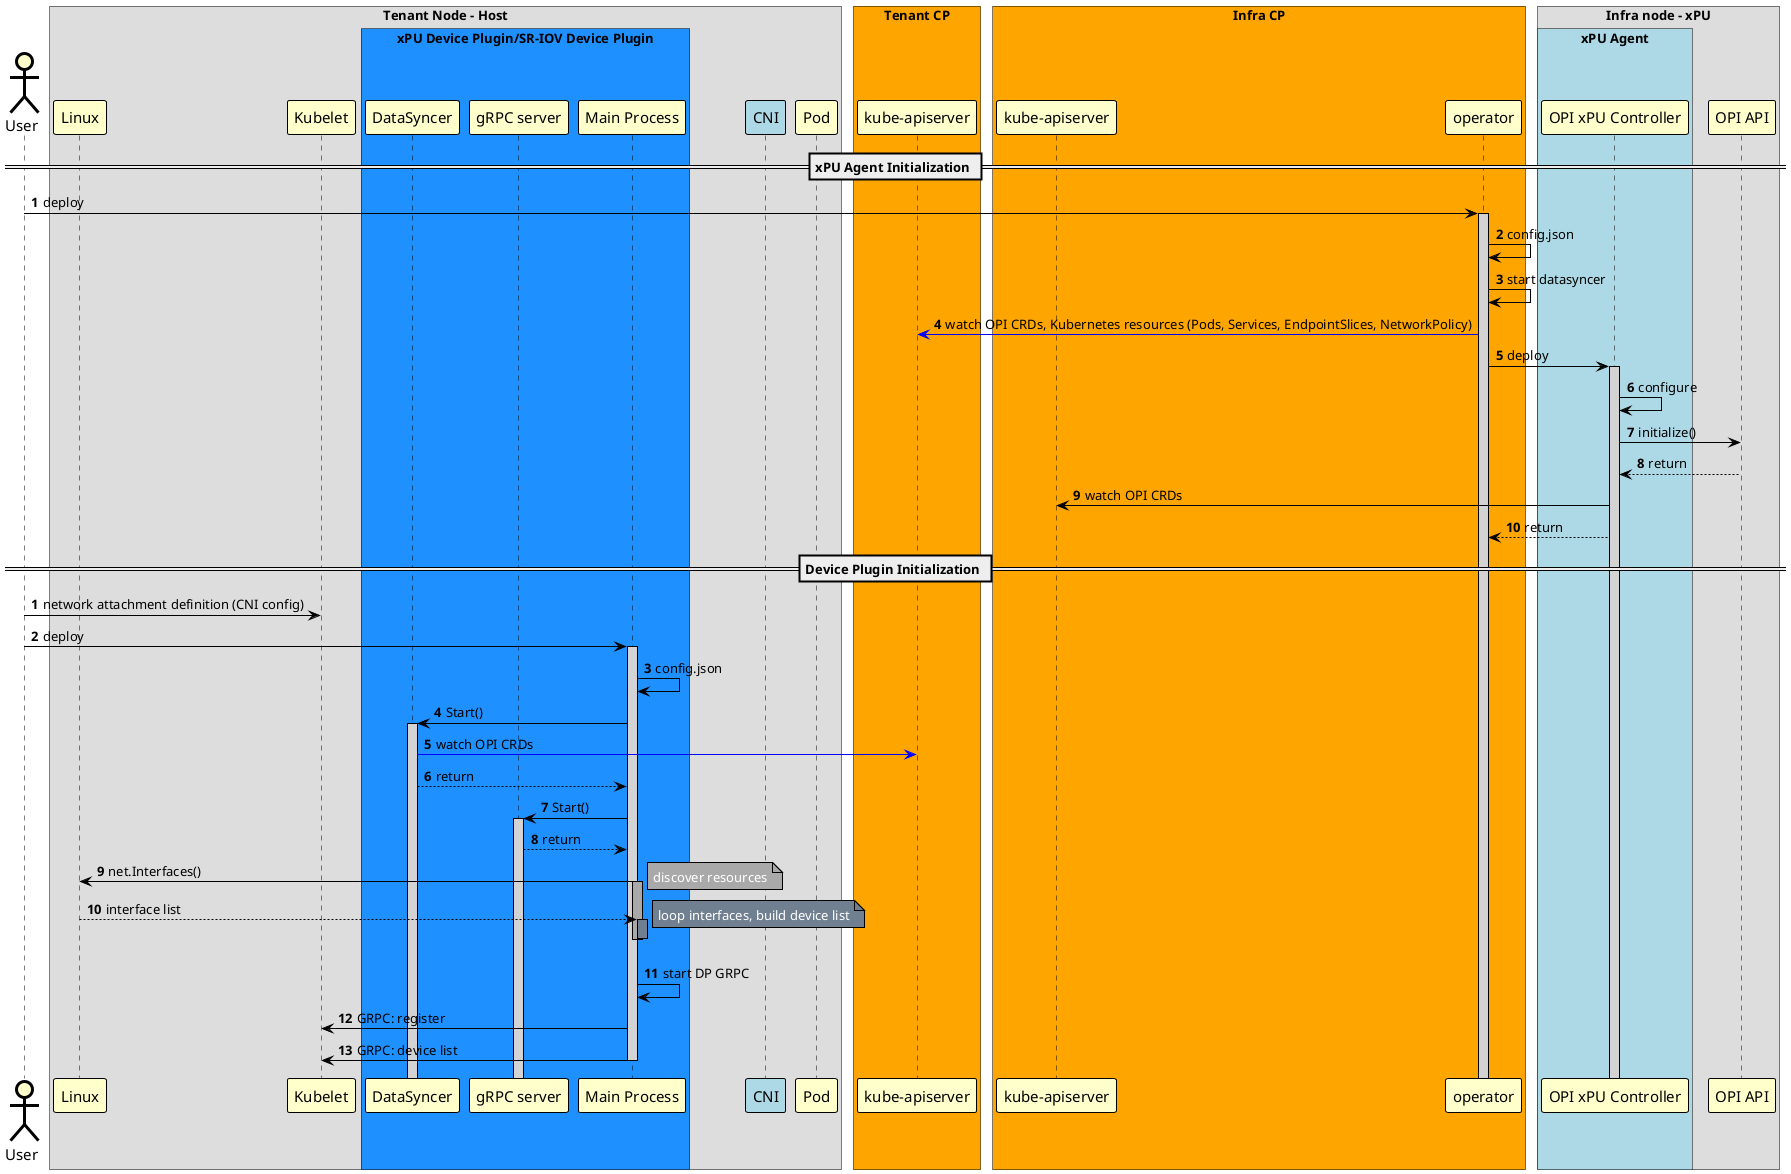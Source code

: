 @startuml
!pragma teoz true
skinparam noteBorderColor Black
skinparam noteBorderThickness 1
skinparam noteBackgroundColor Yellow

skinparam sequence {
	BoxBorderColor Black
	BoxFontSize 20

	ArrowColor Black
	ArrowThickness 1

	ActorBorderColor Black
	ActorBorderThickness 3
	ActorBackgroundColor Business
	ActorFontSize 15

	ParticipantBorderColor Black
	ParticipantBorderThickness 1
	ParticipantBackgroundColor Business
	ParticipantFontSize 15

	LifeLineBorderColor Black
	LifeLineBorderThickness 1
	LifeLineBackgroundColor LightGray
}

actor "User"
box "Tenant Node - Host"
	participant "Linux"
	participant "Kubelet"
  box "xPU Device Plugin/SR-IOV Device Plugin" #dodgerblue
         participant "DataSyncer"
         participant "gRPC server"
        participant "Main Process"
  end box
	participant "CNI" #LightBlue
	participant "Pod"
end box

box "Tenant CP" #Orange
  participant "kube-apiserver" as api1
end box

box "Infra CP" #Orange
  participant "kube-apiserver" as api2
  participant "operator"
end box

box "Infra node - xPU"
  box "xPU Agent" #LightBlue
	participant "OPI xPU Controller"
  end box
  participant "OPI API"
end box

== xPU Agent Initialization ==

autonumber
"User" -> "operator": deploy
activate "operator"
"operator" -> "operator": config.json
"operator" -> "operator": start datasyncer
"operator" -[#blue]> api1  : watch OPI CRDs, Kubernetes resources (Pods, Services, EndpointSlices, NetworkPolicy)
"operator" -> "OPI xPU Controller": deploy
activate "OPI xPU Controller"
"OPI xPU Controller" -> "OPI xPU Controller": configure
"OPI xPU Controller" -> "OPI API": initialize()
"OPI API" --> "OPI xPU Controller": return
"OPI xPU Controller" -> api2: watch OPI CRDs
"OPI xPU Controller" --> "operator": return
autonumber stop

== Device Plugin Initialization ==
autonumber

"User" -> "Kubelet": network attachment definition (CNI config)
"User" -> "Main Process": deploy
activate "Main Process"
"Main Process" -> "Main Process": config.json
"Main Process" -> "DataSyncer" : Start()
activate "DataSyncer"
"DataSyncer" -[#blue]> api1: watch OPI CRDs
"DataSyncer" --> "Main Process": return
"Main Process" -> "gRPC server" : Start()
activate "gRPC server"
"gRPC server" --> "Main Process": return
"Main Process" -> "Linux": net.Interfaces()
activate "Main Process" #DarkGray
note right #DarkGray: <color #White>discover resources</color>
"Linux" --> "Main Process": interface list
activate "Main Process" #SlateGray
note right #SlateGray: <color #White>loop interfaces, build device list</color>
deactivate "Main Process"

autonumber stop
"Main Process" [hidden]-> "Main Process"
autonumber resume

deactivate "Main Process"

"Main Process" -> "Main Process": start DP GRPC
"Main Process" -> "Kubelet": GRPC: register
"Main Process" -> "Kubelet": GRPC: device list

deactivate "Main Process"

@enduml
